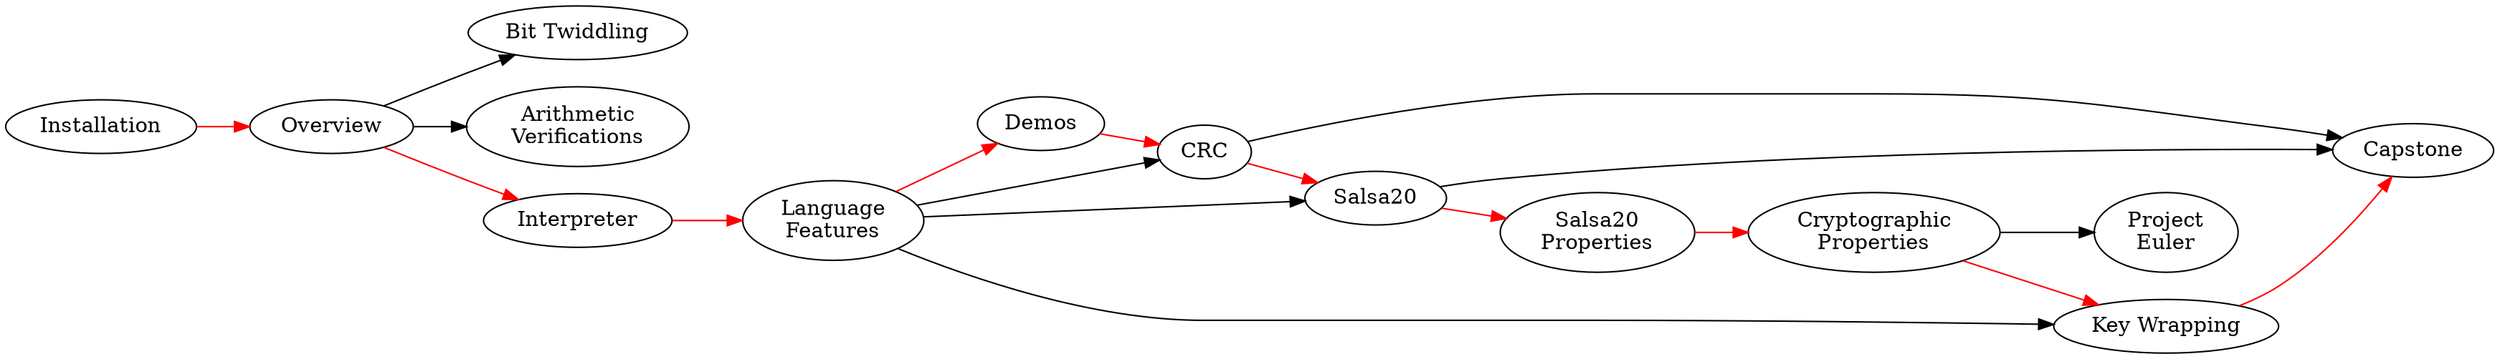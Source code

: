 digraph G {
  rankdir="LR";

  // Fixing up node labels for ones that need a space
  LanguageFeatures        [label="Language\nFeatures"];
  Salsa20Properties       [label="Salsa20\nProperties"];
  CryptographicProperties [label="Cryptographic\nProperties"];
  KeyWrapping             [label="Key Wrapping"];
  ProjectEuler            [label="Project\nEuler"];
  BitTwiddling            [label="Bit Twiddling"];
  ArithmeticVerifications [label="Arithmetic\nVerifications"]
  
  // The Suggested Flow with Red Arrows
  edge [color=red];
  Installation -> Overview;
  Overview -> Interpreter;
  Interpreter -> LanguageFeatures;  
  LanguageFeatures -> Demos;
  Demos -> CRC; 
  CRC -> Salsa20;
  Salsa20 -> Salsa20Properties;
  Salsa20Properties -> CryptographicProperties; 
  CryptographicProperties -> KeyWrapping; 
  KeyWrapping -> Capstone; 
    
  // Logical Dependencies with Black Arrows
  edge [color=black];
  CryptographicProperties -> ProjectEuler;
  CRC -> Capstone;
  LanguageFeatures -> CRC;
  LanguageFeatures -> Salsa20;
  LanguageFeatures -> KeyWrapping;
  Salsa20 -> Capstone;
  Overview -> BitTwiddling;
  Overview -> ArithmeticVerifications;
}

